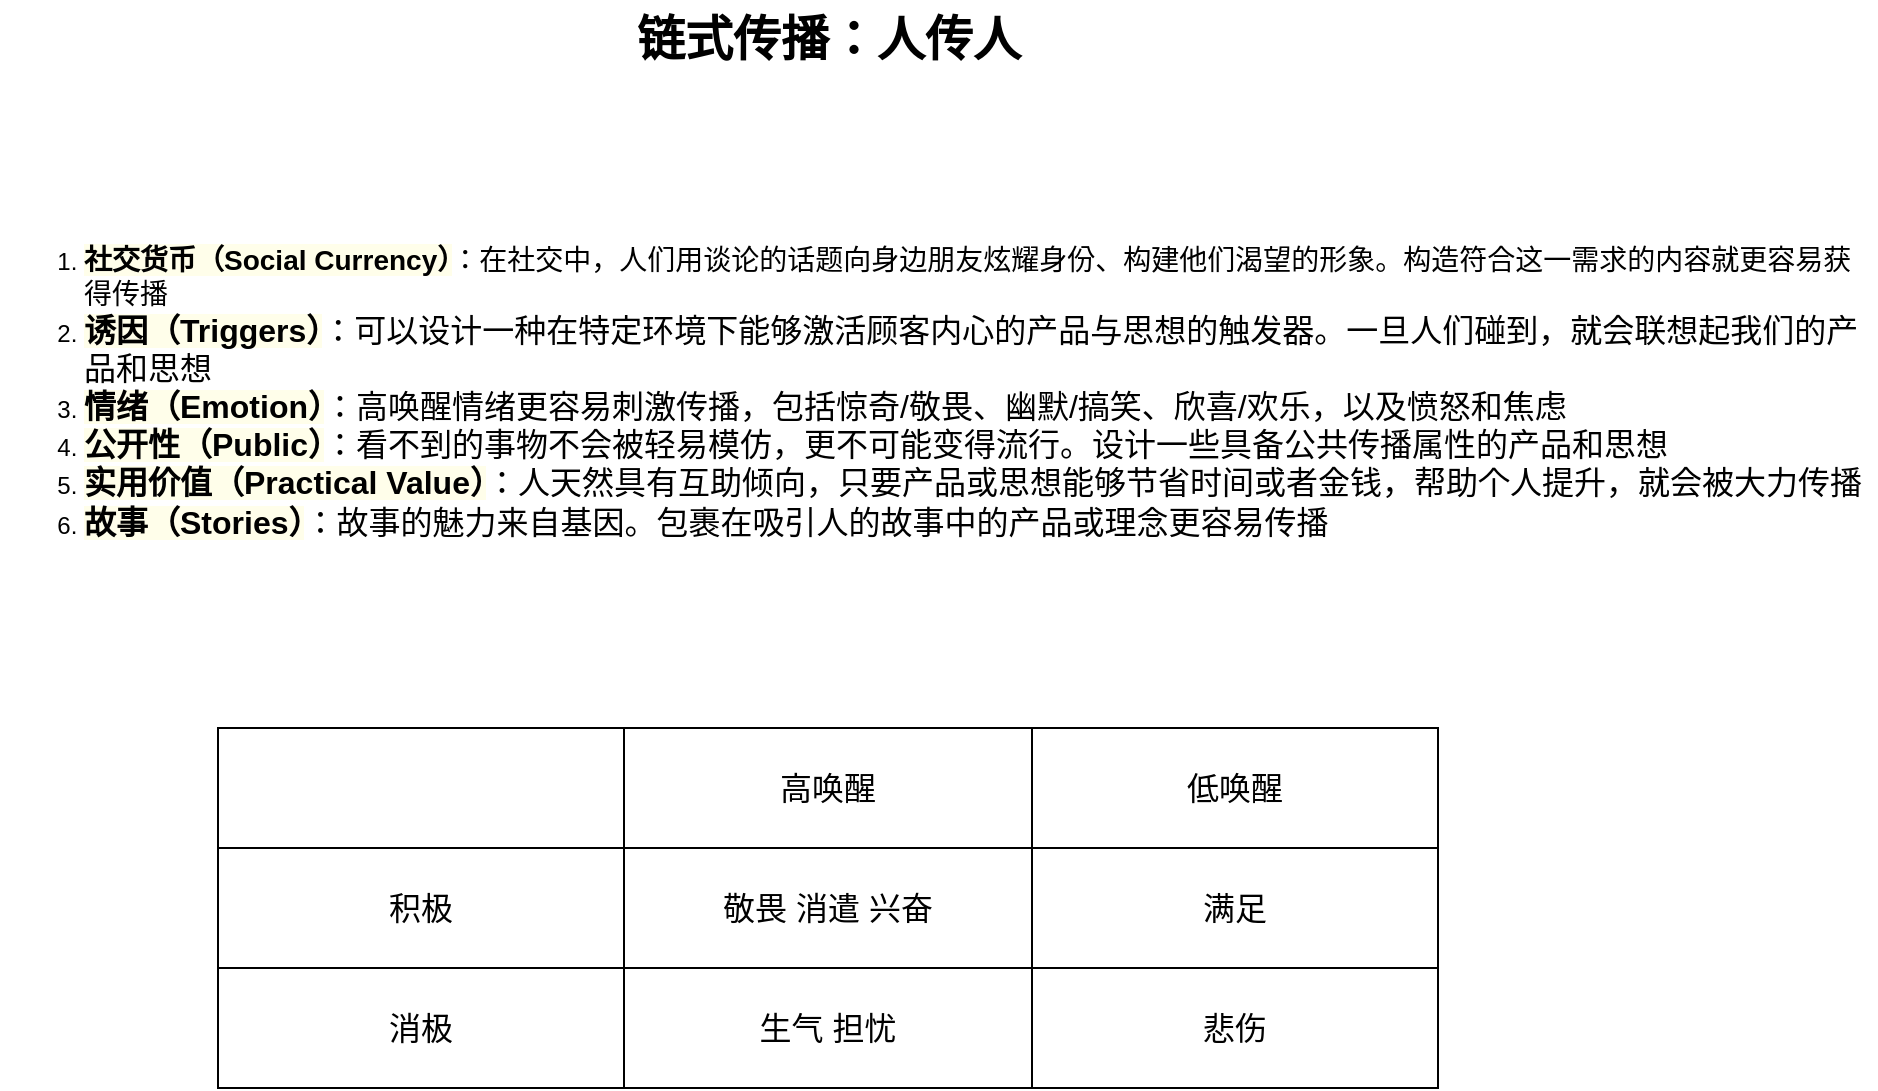 <mxfile version="24.6.3" type="github">
  <diagram id="6I0OCvxSQrVGMHxT2VVA" name="Page-1">
    <mxGraphModel dx="1434" dy="746" grid="1" gridSize="14" guides="1" tooltips="1" connect="1" arrows="1" fold="1" page="1" pageScale="1" pageWidth="1700" pageHeight="1100" math="0" shadow="0">
      <root>
        <mxCell id="0" />
        <mxCell id="1" parent="0" />
        <mxCell id="bp33T2_yUDZPxfWXAxRo-1" value="" style="shape=table;startSize=0;container=1;collapsible=0;childLayout=tableLayout;fontSize=16;" vertex="1" parent="1">
          <mxGeometry x="277" y="392" width="610" height="180" as="geometry" />
        </mxCell>
        <mxCell id="bp33T2_yUDZPxfWXAxRo-2" value="" style="shape=tableRow;horizontal=0;startSize=0;swimlaneHead=0;swimlaneBody=0;strokeColor=inherit;top=0;left=0;bottom=0;right=0;collapsible=0;dropTarget=0;fillColor=none;points=[[0,0.5],[1,0.5]];portConstraint=eastwest;fontSize=16;" vertex="1" parent="bp33T2_yUDZPxfWXAxRo-1">
          <mxGeometry width="610" height="60" as="geometry" />
        </mxCell>
        <mxCell id="bp33T2_yUDZPxfWXAxRo-3" value="" style="shape=partialRectangle;html=1;whiteSpace=wrap;connectable=0;strokeColor=inherit;overflow=hidden;fillColor=none;top=0;left=0;bottom=0;right=0;pointerEvents=1;fontSize=16;" vertex="1" parent="bp33T2_yUDZPxfWXAxRo-2">
          <mxGeometry width="203" height="60" as="geometry">
            <mxRectangle width="203" height="60" as="alternateBounds" />
          </mxGeometry>
        </mxCell>
        <mxCell id="bp33T2_yUDZPxfWXAxRo-4" value="高唤醒" style="shape=partialRectangle;html=1;whiteSpace=wrap;connectable=0;strokeColor=inherit;overflow=hidden;fillColor=none;top=0;left=0;bottom=0;right=0;pointerEvents=1;fontSize=16;" vertex="1" parent="bp33T2_yUDZPxfWXAxRo-2">
          <mxGeometry x="203" width="204" height="60" as="geometry">
            <mxRectangle width="204" height="60" as="alternateBounds" />
          </mxGeometry>
        </mxCell>
        <mxCell id="bp33T2_yUDZPxfWXAxRo-5" value="低唤醒" style="shape=partialRectangle;html=1;whiteSpace=wrap;connectable=0;strokeColor=inherit;overflow=hidden;fillColor=none;top=0;left=0;bottom=0;right=0;pointerEvents=1;fontSize=16;" vertex="1" parent="bp33T2_yUDZPxfWXAxRo-2">
          <mxGeometry x="407" width="203" height="60" as="geometry">
            <mxRectangle width="203" height="60" as="alternateBounds" />
          </mxGeometry>
        </mxCell>
        <mxCell id="bp33T2_yUDZPxfWXAxRo-6" value="" style="shape=tableRow;horizontal=0;startSize=0;swimlaneHead=0;swimlaneBody=0;strokeColor=inherit;top=0;left=0;bottom=0;right=0;collapsible=0;dropTarget=0;fillColor=none;points=[[0,0.5],[1,0.5]];portConstraint=eastwest;fontSize=16;" vertex="1" parent="bp33T2_yUDZPxfWXAxRo-1">
          <mxGeometry y="60" width="610" height="60" as="geometry" />
        </mxCell>
        <mxCell id="bp33T2_yUDZPxfWXAxRo-7" value="积极" style="shape=partialRectangle;html=1;whiteSpace=wrap;connectable=0;strokeColor=inherit;overflow=hidden;fillColor=none;top=0;left=0;bottom=0;right=0;pointerEvents=1;fontSize=16;" vertex="1" parent="bp33T2_yUDZPxfWXAxRo-6">
          <mxGeometry width="203" height="60" as="geometry">
            <mxRectangle width="203" height="60" as="alternateBounds" />
          </mxGeometry>
        </mxCell>
        <mxCell id="bp33T2_yUDZPxfWXAxRo-8" value="敬畏 消遣 兴奋" style="shape=partialRectangle;html=1;whiteSpace=wrap;connectable=0;strokeColor=inherit;overflow=hidden;fillColor=none;top=0;left=0;bottom=0;right=0;pointerEvents=1;fontSize=16;" vertex="1" parent="bp33T2_yUDZPxfWXAxRo-6">
          <mxGeometry x="203" width="204" height="60" as="geometry">
            <mxRectangle width="204" height="60" as="alternateBounds" />
          </mxGeometry>
        </mxCell>
        <mxCell id="bp33T2_yUDZPxfWXAxRo-9" value="满足" style="shape=partialRectangle;html=1;whiteSpace=wrap;connectable=0;strokeColor=inherit;overflow=hidden;fillColor=none;top=0;left=0;bottom=0;right=0;pointerEvents=1;fontSize=16;" vertex="1" parent="bp33T2_yUDZPxfWXAxRo-6">
          <mxGeometry x="407" width="203" height="60" as="geometry">
            <mxRectangle width="203" height="60" as="alternateBounds" />
          </mxGeometry>
        </mxCell>
        <mxCell id="bp33T2_yUDZPxfWXAxRo-10" value="" style="shape=tableRow;horizontal=0;startSize=0;swimlaneHead=0;swimlaneBody=0;strokeColor=inherit;top=0;left=0;bottom=0;right=0;collapsible=0;dropTarget=0;fillColor=none;points=[[0,0.5],[1,0.5]];portConstraint=eastwest;fontSize=16;" vertex="1" parent="bp33T2_yUDZPxfWXAxRo-1">
          <mxGeometry y="120" width="610" height="60" as="geometry" />
        </mxCell>
        <mxCell id="bp33T2_yUDZPxfWXAxRo-11" value="消极" style="shape=partialRectangle;html=1;whiteSpace=wrap;connectable=0;strokeColor=inherit;overflow=hidden;fillColor=none;top=0;left=0;bottom=0;right=0;pointerEvents=1;fontSize=16;" vertex="1" parent="bp33T2_yUDZPxfWXAxRo-10">
          <mxGeometry width="203" height="60" as="geometry">
            <mxRectangle width="203" height="60" as="alternateBounds" />
          </mxGeometry>
        </mxCell>
        <mxCell id="bp33T2_yUDZPxfWXAxRo-12" value="生气 担忧" style="shape=partialRectangle;html=1;whiteSpace=wrap;connectable=0;strokeColor=inherit;overflow=hidden;fillColor=none;top=0;left=0;bottom=0;right=0;pointerEvents=1;fontSize=16;" vertex="1" parent="bp33T2_yUDZPxfWXAxRo-10">
          <mxGeometry x="203" width="204" height="60" as="geometry">
            <mxRectangle width="204" height="60" as="alternateBounds" />
          </mxGeometry>
        </mxCell>
        <mxCell id="bp33T2_yUDZPxfWXAxRo-13" value="悲伤" style="shape=partialRectangle;html=1;whiteSpace=wrap;connectable=0;strokeColor=inherit;overflow=hidden;fillColor=none;top=0;left=0;bottom=0;right=0;pointerEvents=1;fontSize=16;" vertex="1" parent="bp33T2_yUDZPxfWXAxRo-10">
          <mxGeometry x="407" width="203" height="60" as="geometry">
            <mxRectangle width="203" height="60" as="alternateBounds" />
          </mxGeometry>
        </mxCell>
        <mxCell id="bp33T2_yUDZPxfWXAxRo-14" value="链式传播：人传人" style="text;strokeColor=none;fillColor=none;html=1;fontSize=24;fontStyle=1;verticalAlign=middle;align=center;" vertex="1" parent="1">
          <mxGeometry x="532" y="28" width="100" height="40" as="geometry" />
        </mxCell>
        <mxCell id="bp33T2_yUDZPxfWXAxRo-15" value="&lt;ol&gt;&lt;li style=&quot;box-sizing: border-box;&quot;&gt;&lt;font style=&quot;font-size: 14px;&quot;&gt;&lt;span style=&quot;box-sizing: border-box; font-weight: bolder; background-color: rgba(255, 254, 213, 0.5);&quot;&gt;社交货币（Social Currency）&lt;/span&gt;：在社交中，人们用谈论的话题向身边朋友炫耀身份、构建他们渴望的形象。构造符合这一需求的内容就更容易获得传播&lt;/font&gt;&lt;/li&gt;&lt;li style=&quot;box-sizing: border-box;&quot;&gt;&lt;font size=&quot;3&quot; style=&quot;&quot;&gt;&lt;span style=&quot;box-sizing: border-box; font-weight: bolder; background-color: rgba(255, 254, 213, 0.5);&quot;&gt;诱因（Triggers）&lt;/span&gt;：可以设计一种在特定环境下能够激活顾客内心的产品与思想的触发器。一旦人们碰到，就会联想起我们的产品和思想&lt;/font&gt;&lt;/li&gt;&lt;li style=&quot;box-sizing: border-box;&quot;&gt;&lt;font size=&quot;3&quot;&gt;&lt;span style=&quot;box-sizing: border-box; font-weight: bolder; background-color: rgba(255, 254, 213, 0.5);&quot;&gt;情绪（Emotion）&lt;/span&gt;：高唤醒情绪更容易刺激传播，包括惊奇/敬畏、幽默/搞笑、欣喜/欢乐，以及愤怒和焦虑&lt;/font&gt;&lt;/li&gt;&lt;li style=&quot;box-sizing: border-box;&quot;&gt;&lt;font size=&quot;3&quot;&gt;&lt;span style=&quot;box-sizing: border-box; font-weight: bolder; background-color: rgba(255, 254, 213, 0.5);&quot;&gt;公开性（Public）&lt;/span&gt;：看不到的事物不会被轻易模仿，更不可能变得流行。设计一些具备公共传播属性的产品和思想&lt;/font&gt;&lt;/li&gt;&lt;li style=&quot;box-sizing: border-box;&quot;&gt;&lt;font size=&quot;3&quot;&gt;&lt;span style=&quot;box-sizing: border-box; font-weight: bolder; background-color: rgba(255, 254, 213, 0.5);&quot;&gt;实用价值（Practical Value）&lt;/span&gt;：人天然具有互助倾向，只要产品或思想能够节省时间或者金钱，帮助个人提升，就会被大力传播&lt;/font&gt;&lt;/li&gt;&lt;li style=&quot;box-sizing: border-box;&quot;&gt;&lt;font size=&quot;3&quot;&gt;&lt;span style=&quot;box-sizing: border-box; font-weight: bolder; background-color: rgba(255, 254, 213, 0.5);&quot;&gt;故事（Stories）&lt;/span&gt;：故事的魅力来自基因。包裹在吸引人的故事中的产品或理念更容易传播&lt;/font&gt;&lt;/li&gt;&lt;/ol&gt;" style="text;strokeColor=none;fillColor=none;html=1;whiteSpace=wrap;verticalAlign=middle;overflow=hidden;" vertex="1" parent="1">
          <mxGeometry x="168" y="112" width="938" height="224" as="geometry" />
        </mxCell>
      </root>
    </mxGraphModel>
  </diagram>
</mxfile>
